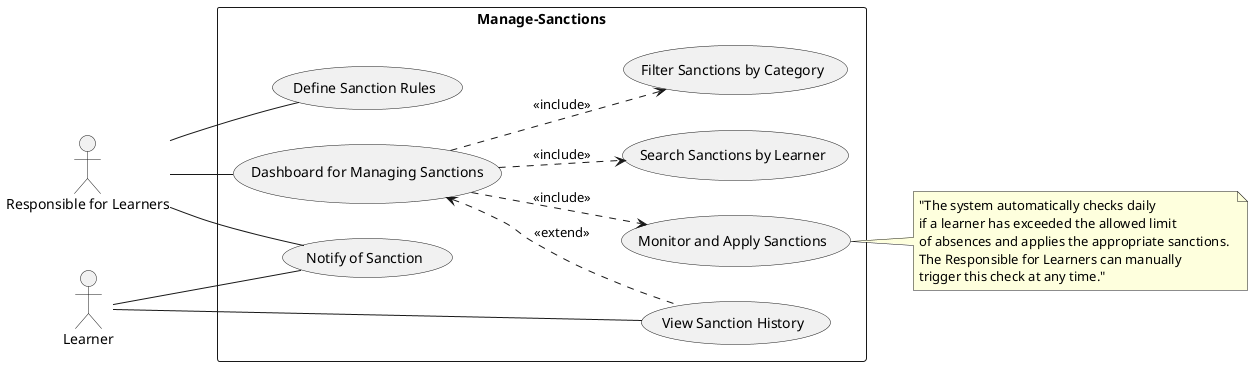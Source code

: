 @startuml
left to right direction
actor "Responsible for Learners" as Admin
actor Learner

rectangle Manage-Sanctions {
  usecase "Define Sanction Rules" as UC1
  usecase "Monitor and Apply Sanctions" as UC2
  usecase "Notify of Sanction" as UC3
  usecase "View Sanction History" as UC4
  usecase "Dashboard for Managing Sanctions" as UC5
  usecase "Search Sanctions by Learner" as UC6
  usecase "Filter Sanctions by Category" as UC7
}

note right of UC2
"The system automatically checks daily 
if a learner has exceeded the allowed limit 
of absences and applies the appropriate sanctions. 
The Responsible for Learners can manually 
trigger this check at any time."
end note

Admin -- UC1

Admin -- UC3
Admin -- UC5

Learner -- UC3
Learner -- UC4
UC5 <.. UC4 : <<extend>>
UC5 ..> UC2 : <<include>>
UC5 ..> UC6 : <<include>>
UC5 ..> UC7 : <<include>>
@enduml
